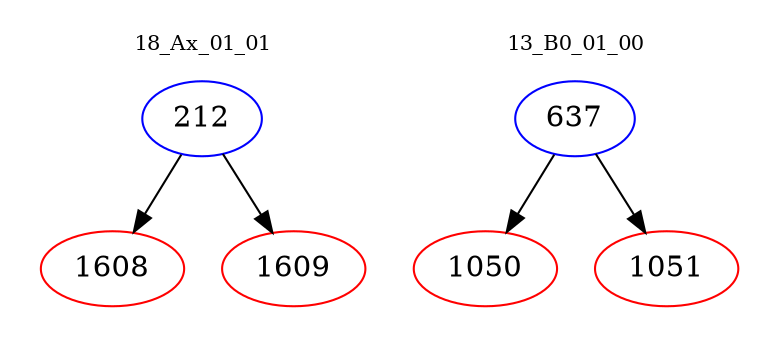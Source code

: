 digraph{
subgraph cluster_0 {
color = white
label = "18_Ax_01_01";
fontsize=10;
T0_212 [label="212", color="blue"]
T0_212 -> T0_1608 [color="black"]
T0_1608 [label="1608", color="red"]
T0_212 -> T0_1609 [color="black"]
T0_1609 [label="1609", color="red"]
}
subgraph cluster_1 {
color = white
label = "13_B0_01_00";
fontsize=10;
T1_637 [label="637", color="blue"]
T1_637 -> T1_1050 [color="black"]
T1_1050 [label="1050", color="red"]
T1_637 -> T1_1051 [color="black"]
T1_1051 [label="1051", color="red"]
}
}
